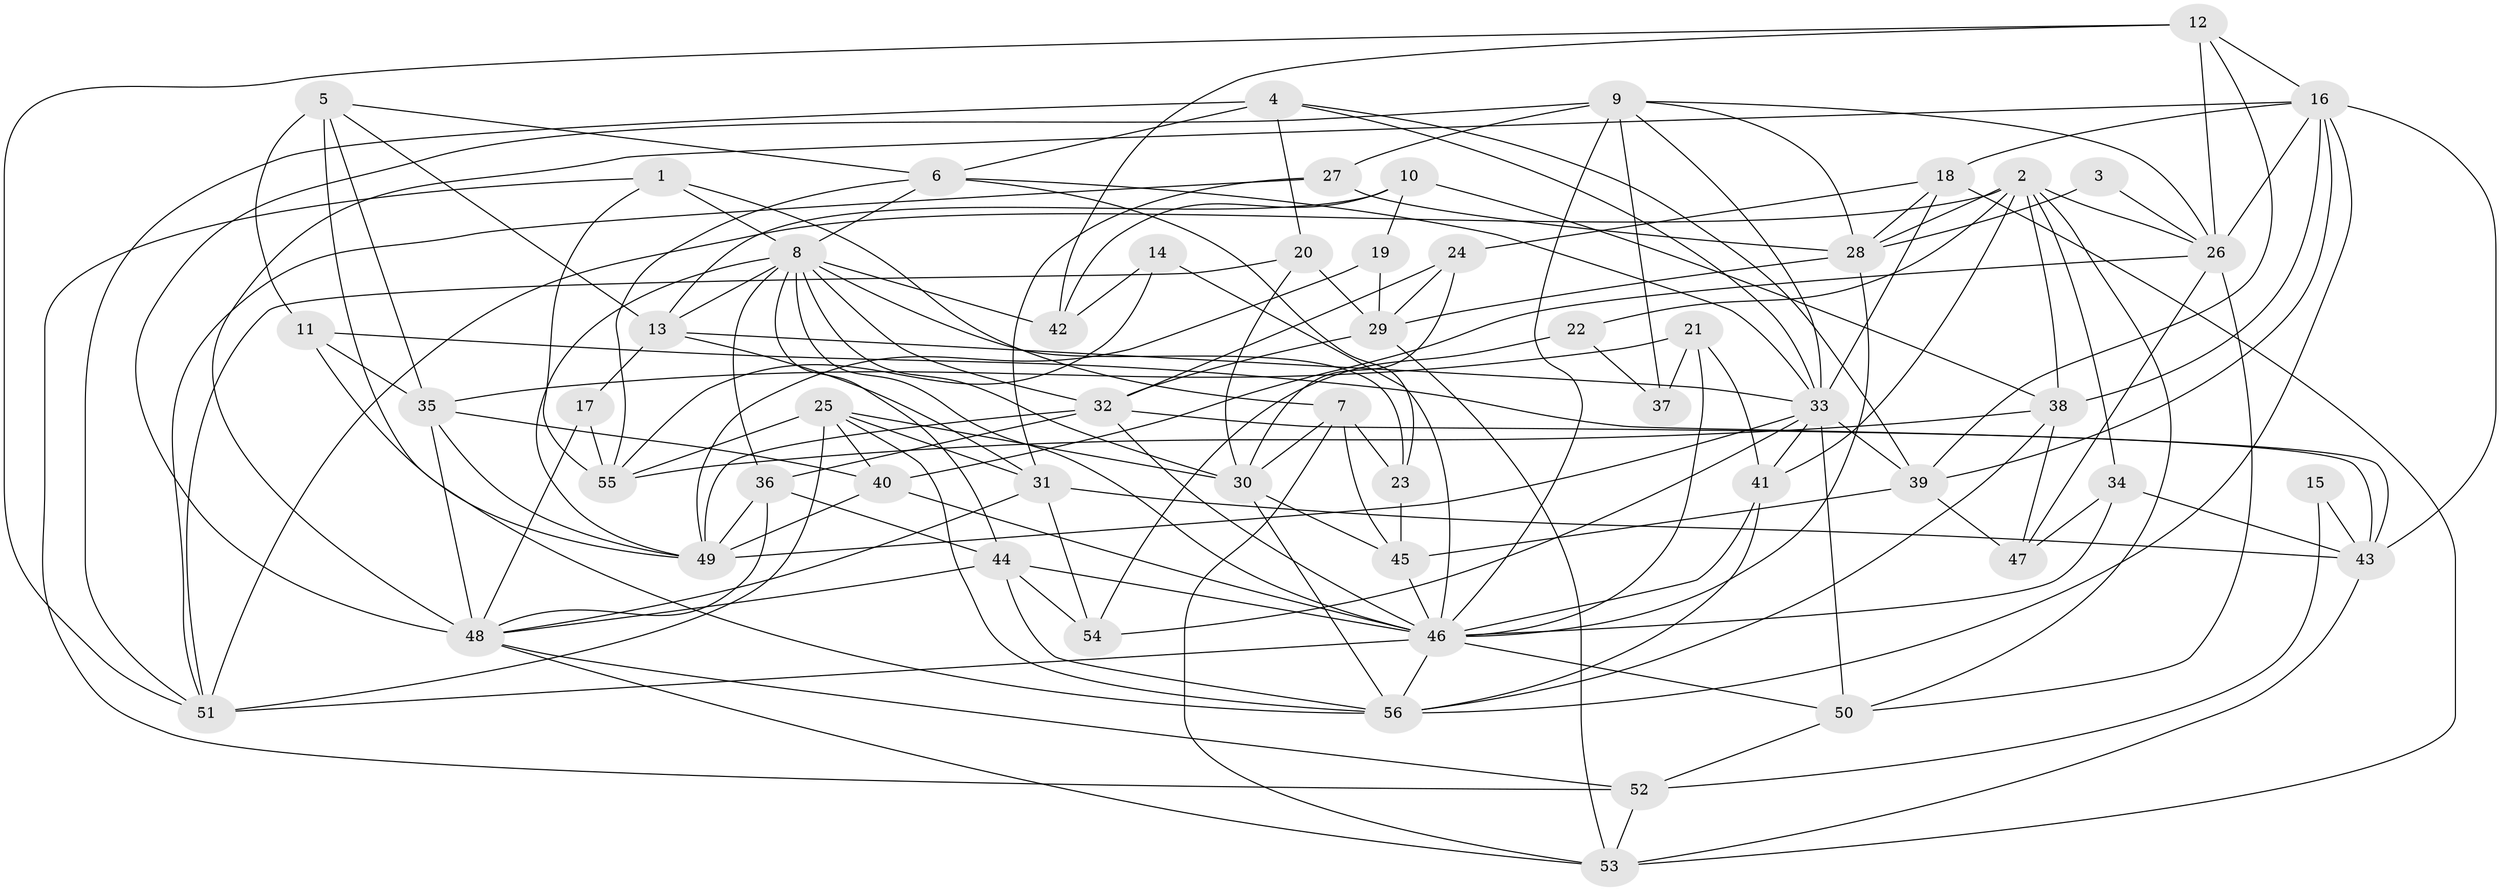 // original degree distribution, {4: 0.32432432432432434, 2: 0.10810810810810811, 5: 0.17117117117117117, 3: 0.2702702702702703, 7: 0.02702702702702703, 6: 0.08108108108108109, 8: 0.018018018018018018}
// Generated by graph-tools (version 1.1) at 2025/26/03/09/25 03:26:18]
// undirected, 56 vertices, 157 edges
graph export_dot {
graph [start="1"]
  node [color=gray90,style=filled];
  1;
  2;
  3;
  4;
  5;
  6;
  7;
  8;
  9;
  10;
  11;
  12;
  13;
  14;
  15;
  16;
  17;
  18;
  19;
  20;
  21;
  22;
  23;
  24;
  25;
  26;
  27;
  28;
  29;
  30;
  31;
  32;
  33;
  34;
  35;
  36;
  37;
  38;
  39;
  40;
  41;
  42;
  43;
  44;
  45;
  46;
  47;
  48;
  49;
  50;
  51;
  52;
  53;
  54;
  55;
  56;
  1 -- 7 [weight=1.0];
  1 -- 8 [weight=1.0];
  1 -- 52 [weight=1.0];
  1 -- 55 [weight=1.0];
  2 -- 22 [weight=1.0];
  2 -- 26 [weight=1.0];
  2 -- 28 [weight=1.0];
  2 -- 34 [weight=1.0];
  2 -- 38 [weight=1.0];
  2 -- 41 [weight=1.0];
  2 -- 50 [weight=1.0];
  2 -- 51 [weight=1.0];
  3 -- 26 [weight=1.0];
  3 -- 28 [weight=1.0];
  4 -- 6 [weight=1.0];
  4 -- 20 [weight=1.0];
  4 -- 33 [weight=1.0];
  4 -- 39 [weight=1.0];
  4 -- 51 [weight=1.0];
  5 -- 6 [weight=1.0];
  5 -- 11 [weight=1.0];
  5 -- 13 [weight=1.0];
  5 -- 35 [weight=1.0];
  5 -- 56 [weight=2.0];
  6 -- 8 [weight=1.0];
  6 -- 23 [weight=1.0];
  6 -- 33 [weight=1.0];
  6 -- 55 [weight=1.0];
  7 -- 23 [weight=1.0];
  7 -- 30 [weight=1.0];
  7 -- 45 [weight=1.0];
  7 -- 53 [weight=1.0];
  8 -- 13 [weight=1.0];
  8 -- 23 [weight=1.0];
  8 -- 30 [weight=1.0];
  8 -- 32 [weight=1.0];
  8 -- 36 [weight=1.0];
  8 -- 42 [weight=1.0];
  8 -- 44 [weight=1.0];
  8 -- 46 [weight=1.0];
  8 -- 49 [weight=1.0];
  9 -- 26 [weight=1.0];
  9 -- 27 [weight=2.0];
  9 -- 28 [weight=1.0];
  9 -- 33 [weight=1.0];
  9 -- 37 [weight=1.0];
  9 -- 46 [weight=1.0];
  9 -- 48 [weight=1.0];
  10 -- 13 [weight=1.0];
  10 -- 19 [weight=1.0];
  10 -- 38 [weight=1.0];
  10 -- 42 [weight=1.0];
  11 -- 35 [weight=1.0];
  11 -- 43 [weight=1.0];
  11 -- 49 [weight=1.0];
  12 -- 16 [weight=1.0];
  12 -- 26 [weight=1.0];
  12 -- 39 [weight=1.0];
  12 -- 42 [weight=1.0];
  12 -- 51 [weight=1.0];
  13 -- 17 [weight=1.0];
  13 -- 31 [weight=1.0];
  13 -- 33 [weight=1.0];
  14 -- 42 [weight=1.0];
  14 -- 46 [weight=1.0];
  14 -- 55 [weight=1.0];
  15 -- 43 [weight=1.0];
  15 -- 52 [weight=1.0];
  16 -- 18 [weight=1.0];
  16 -- 26 [weight=1.0];
  16 -- 38 [weight=1.0];
  16 -- 39 [weight=1.0];
  16 -- 43 [weight=1.0];
  16 -- 48 [weight=1.0];
  16 -- 56 [weight=2.0];
  17 -- 48 [weight=1.0];
  17 -- 55 [weight=1.0];
  18 -- 24 [weight=1.0];
  18 -- 28 [weight=1.0];
  18 -- 33 [weight=1.0];
  18 -- 53 [weight=1.0];
  19 -- 29 [weight=1.0];
  19 -- 49 [weight=1.0];
  20 -- 29 [weight=1.0];
  20 -- 30 [weight=1.0];
  20 -- 51 [weight=1.0];
  21 -- 35 [weight=1.0];
  21 -- 37 [weight=1.0];
  21 -- 41 [weight=1.0];
  21 -- 46 [weight=1.0];
  22 -- 37 [weight=1.0];
  22 -- 54 [weight=1.0];
  23 -- 45 [weight=1.0];
  24 -- 29 [weight=1.0];
  24 -- 30 [weight=1.0];
  24 -- 32 [weight=1.0];
  25 -- 30 [weight=1.0];
  25 -- 31 [weight=1.0];
  25 -- 40 [weight=1.0];
  25 -- 51 [weight=1.0];
  25 -- 55 [weight=2.0];
  25 -- 56 [weight=1.0];
  26 -- 40 [weight=1.0];
  26 -- 47 [weight=1.0];
  26 -- 50 [weight=1.0];
  27 -- 28 [weight=1.0];
  27 -- 31 [weight=1.0];
  27 -- 51 [weight=1.0];
  28 -- 29 [weight=1.0];
  28 -- 46 [weight=1.0];
  29 -- 32 [weight=2.0];
  29 -- 53 [weight=1.0];
  30 -- 45 [weight=1.0];
  30 -- 56 [weight=1.0];
  31 -- 43 [weight=1.0];
  31 -- 48 [weight=1.0];
  31 -- 54 [weight=1.0];
  32 -- 36 [weight=1.0];
  32 -- 43 [weight=1.0];
  32 -- 46 [weight=1.0];
  32 -- 49 [weight=1.0];
  33 -- 39 [weight=1.0];
  33 -- 41 [weight=1.0];
  33 -- 49 [weight=2.0];
  33 -- 50 [weight=1.0];
  33 -- 54 [weight=1.0];
  34 -- 43 [weight=1.0];
  34 -- 46 [weight=1.0];
  34 -- 47 [weight=1.0];
  35 -- 40 [weight=1.0];
  35 -- 48 [weight=1.0];
  35 -- 49 [weight=1.0];
  36 -- 44 [weight=1.0];
  36 -- 48 [weight=1.0];
  36 -- 49 [weight=2.0];
  38 -- 47 [weight=2.0];
  38 -- 55 [weight=1.0];
  38 -- 56 [weight=1.0];
  39 -- 45 [weight=1.0];
  39 -- 47 [weight=2.0];
  40 -- 46 [weight=1.0];
  40 -- 49 [weight=1.0];
  41 -- 46 [weight=1.0];
  41 -- 56 [weight=1.0];
  43 -- 53 [weight=1.0];
  44 -- 46 [weight=1.0];
  44 -- 48 [weight=1.0];
  44 -- 54 [weight=1.0];
  44 -- 56 [weight=1.0];
  45 -- 46 [weight=1.0];
  46 -- 50 [weight=1.0];
  46 -- 51 [weight=1.0];
  46 -- 56 [weight=1.0];
  48 -- 52 [weight=1.0];
  48 -- 53 [weight=1.0];
  50 -- 52 [weight=1.0];
  52 -- 53 [weight=1.0];
}
